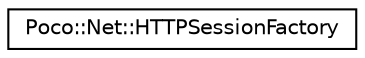 digraph "Graphical Class Hierarchy"
{
 // LATEX_PDF_SIZE
  edge [fontname="Helvetica",fontsize="10",labelfontname="Helvetica",labelfontsize="10"];
  node [fontname="Helvetica",fontsize="10",shape=record];
  rankdir="LR";
  Node0 [label="Poco::Net::HTTPSessionFactory",height=0.2,width=0.4,color="black", fillcolor="white", style="filled",URL="$classPoco_1_1Net_1_1HTTPSessionFactory.html",tooltip=" "];
}
